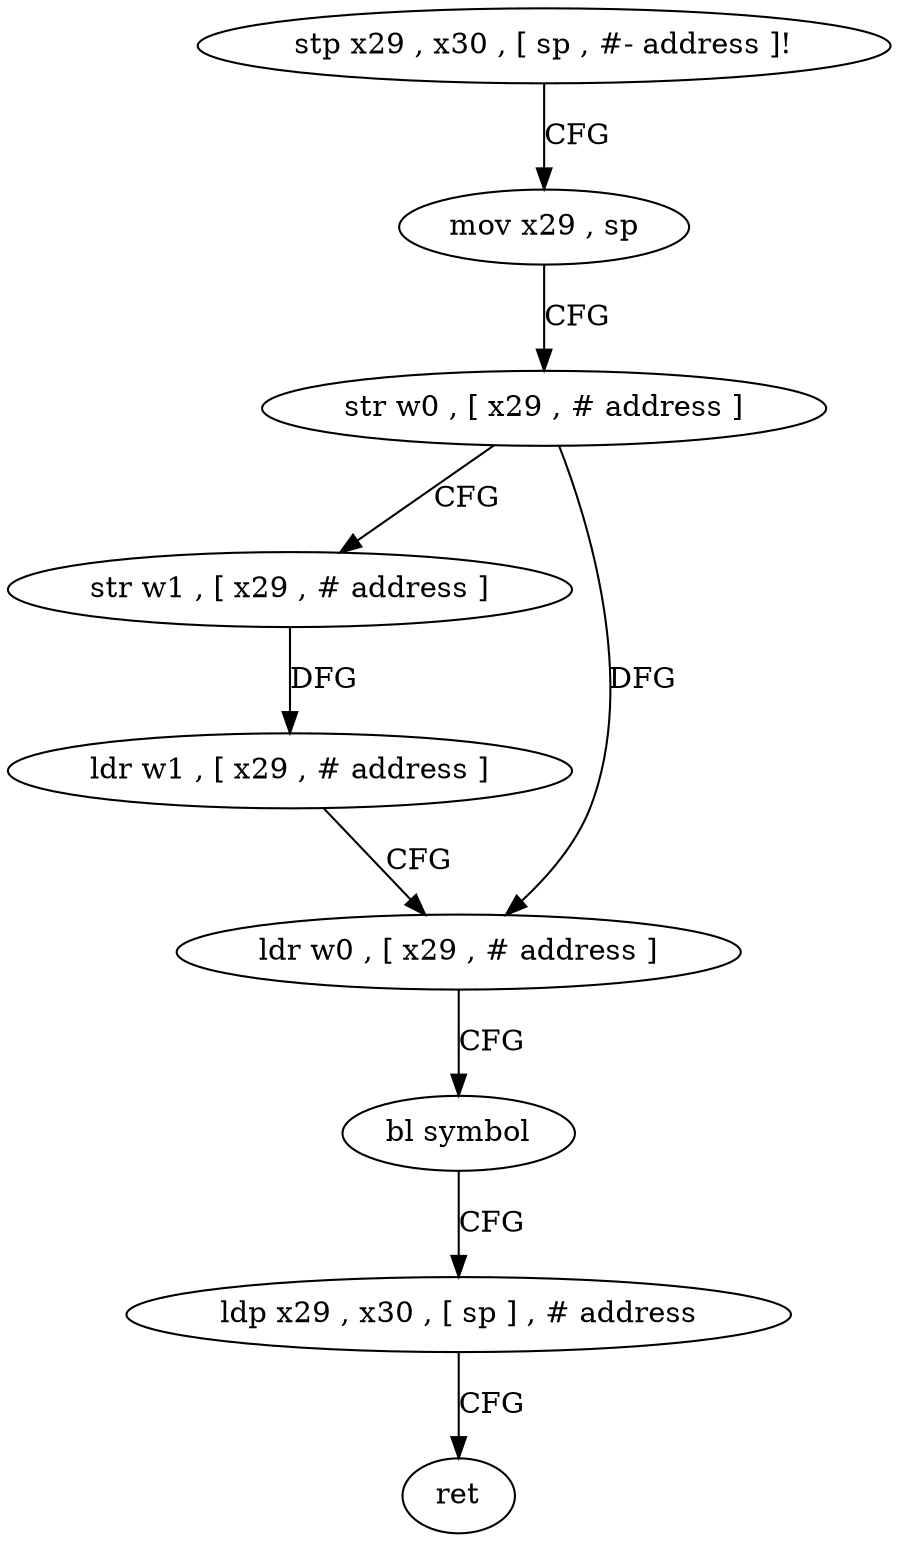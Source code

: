digraph "func" {
"197552" [label = "stp x29 , x30 , [ sp , #- address ]!" ]
"197556" [label = "mov x29 , sp" ]
"197560" [label = "str w0 , [ x29 , # address ]" ]
"197564" [label = "str w1 , [ x29 , # address ]" ]
"197568" [label = "ldr w1 , [ x29 , # address ]" ]
"197572" [label = "ldr w0 , [ x29 , # address ]" ]
"197576" [label = "bl symbol" ]
"197580" [label = "ldp x29 , x30 , [ sp ] , # address" ]
"197584" [label = "ret" ]
"197552" -> "197556" [ label = "CFG" ]
"197556" -> "197560" [ label = "CFG" ]
"197560" -> "197564" [ label = "CFG" ]
"197560" -> "197572" [ label = "DFG" ]
"197564" -> "197568" [ label = "DFG" ]
"197568" -> "197572" [ label = "CFG" ]
"197572" -> "197576" [ label = "CFG" ]
"197576" -> "197580" [ label = "CFG" ]
"197580" -> "197584" [ label = "CFG" ]
}
